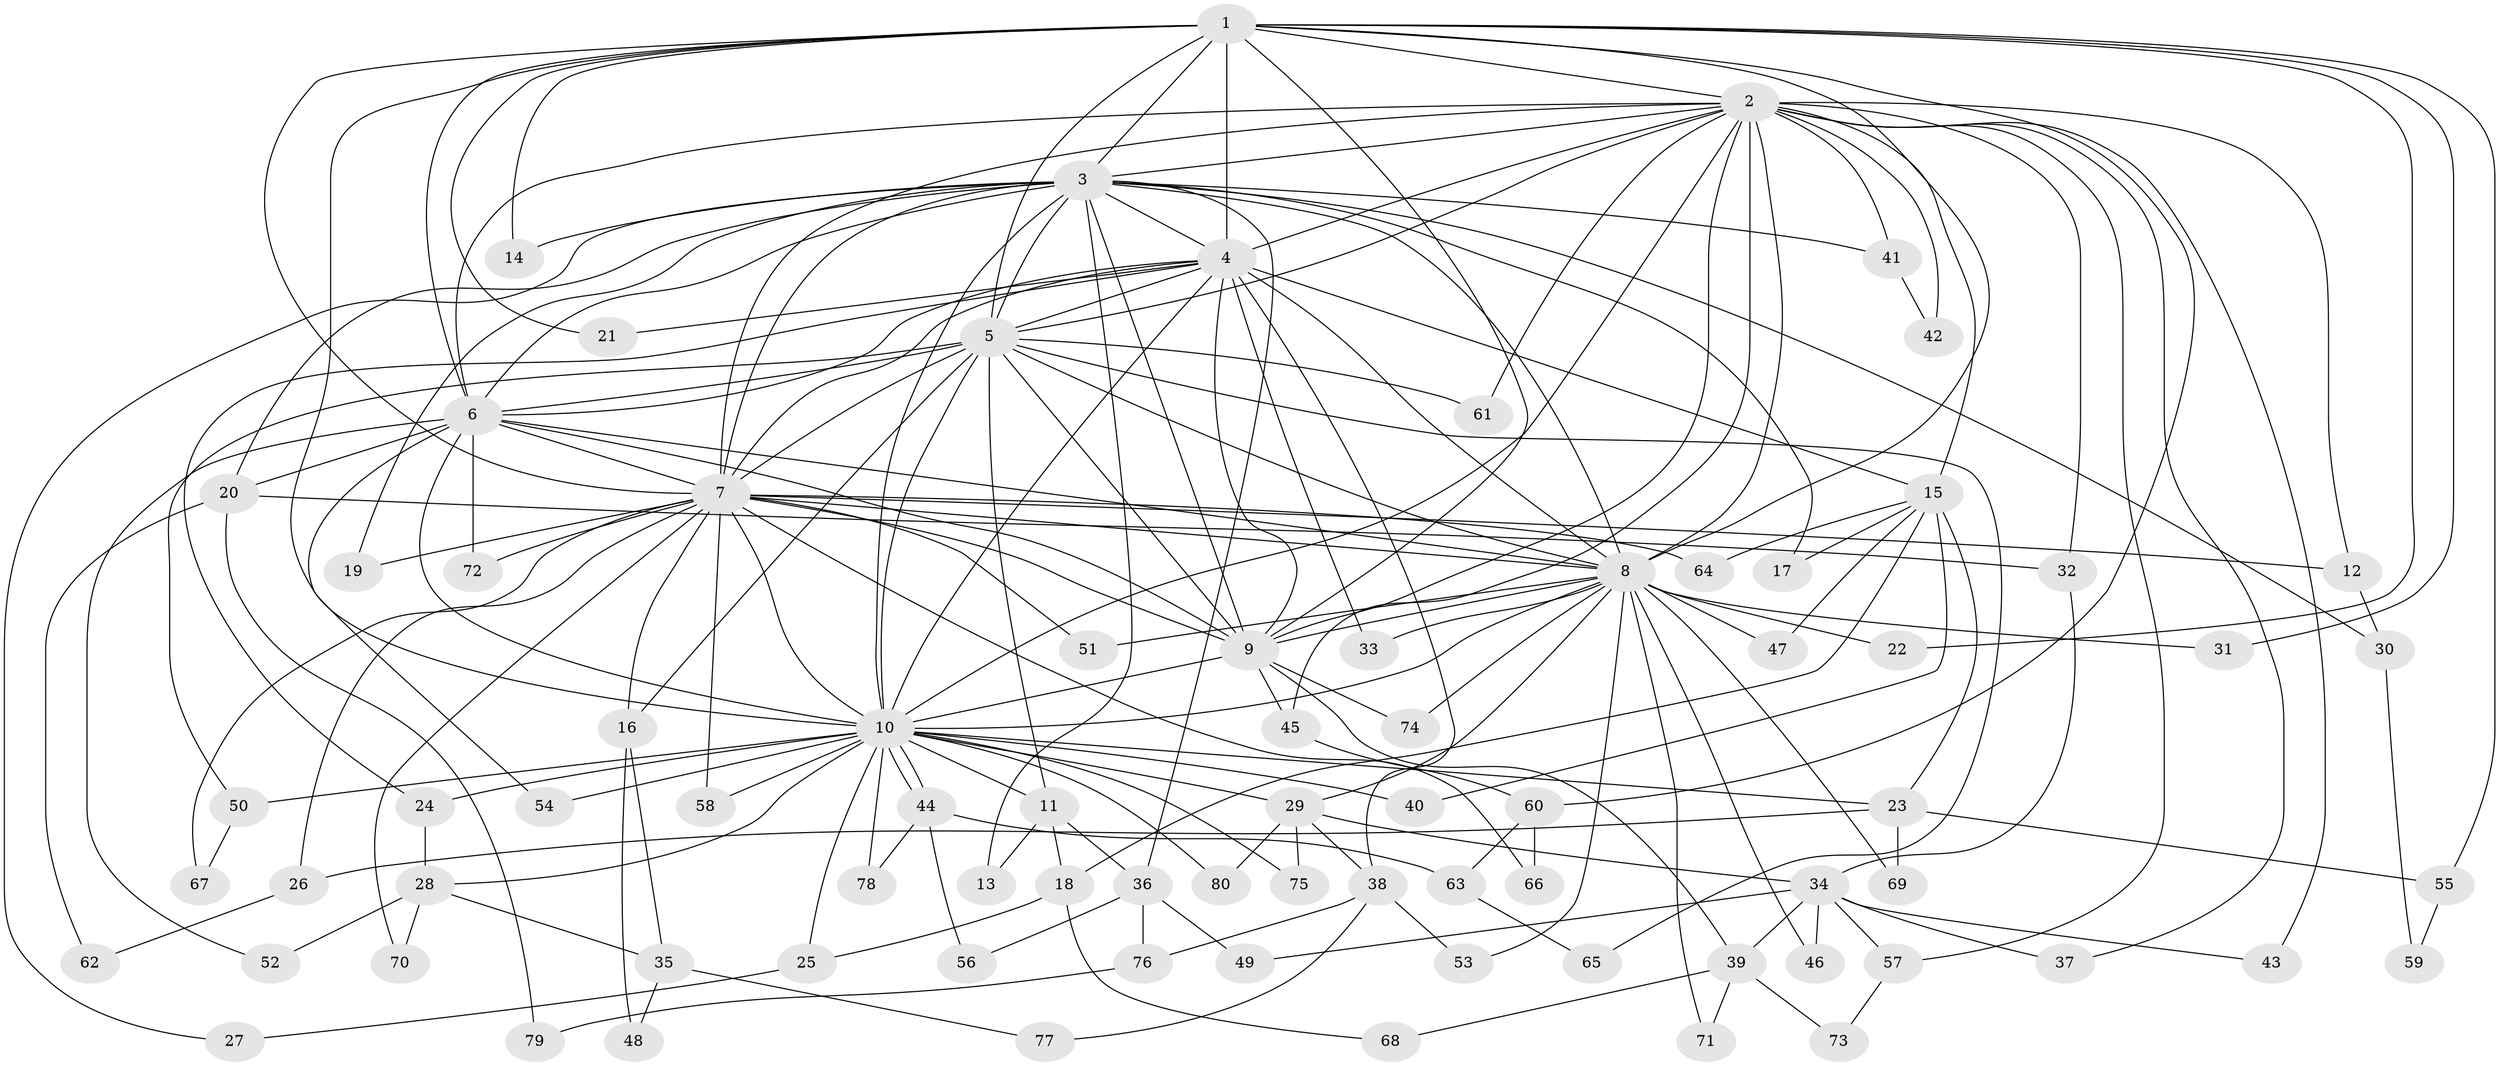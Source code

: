 // Generated by graph-tools (version 1.1) at 2025/13/03/09/25 04:13:43]
// undirected, 80 vertices, 185 edges
graph export_dot {
graph [start="1"]
  node [color=gray90,style=filled];
  1;
  2;
  3;
  4;
  5;
  6;
  7;
  8;
  9;
  10;
  11;
  12;
  13;
  14;
  15;
  16;
  17;
  18;
  19;
  20;
  21;
  22;
  23;
  24;
  25;
  26;
  27;
  28;
  29;
  30;
  31;
  32;
  33;
  34;
  35;
  36;
  37;
  38;
  39;
  40;
  41;
  42;
  43;
  44;
  45;
  46;
  47;
  48;
  49;
  50;
  51;
  52;
  53;
  54;
  55;
  56;
  57;
  58;
  59;
  60;
  61;
  62;
  63;
  64;
  65;
  66;
  67;
  68;
  69;
  70;
  71;
  72;
  73;
  74;
  75;
  76;
  77;
  78;
  79;
  80;
  1 -- 2;
  1 -- 3;
  1 -- 4;
  1 -- 5;
  1 -- 6;
  1 -- 7;
  1 -- 8;
  1 -- 9;
  1 -- 10;
  1 -- 14;
  1 -- 21;
  1 -- 22;
  1 -- 31;
  1 -- 55;
  1 -- 60;
  2 -- 3;
  2 -- 4;
  2 -- 5;
  2 -- 6;
  2 -- 7;
  2 -- 8;
  2 -- 9;
  2 -- 10;
  2 -- 12;
  2 -- 15;
  2 -- 32;
  2 -- 37;
  2 -- 41;
  2 -- 42;
  2 -- 43;
  2 -- 45;
  2 -- 57;
  2 -- 61;
  3 -- 4;
  3 -- 5;
  3 -- 6;
  3 -- 7;
  3 -- 8;
  3 -- 9;
  3 -- 10;
  3 -- 13;
  3 -- 14;
  3 -- 17;
  3 -- 19;
  3 -- 20;
  3 -- 27;
  3 -- 30;
  3 -- 36;
  3 -- 41;
  4 -- 5;
  4 -- 6;
  4 -- 7;
  4 -- 8;
  4 -- 9;
  4 -- 10;
  4 -- 15;
  4 -- 21;
  4 -- 24;
  4 -- 33;
  4 -- 38;
  5 -- 6;
  5 -- 7;
  5 -- 8;
  5 -- 9;
  5 -- 10;
  5 -- 11;
  5 -- 16;
  5 -- 50;
  5 -- 61;
  5 -- 65;
  6 -- 7;
  6 -- 8;
  6 -- 9;
  6 -- 10;
  6 -- 20;
  6 -- 52;
  6 -- 54;
  6 -- 72;
  7 -- 8;
  7 -- 9;
  7 -- 10;
  7 -- 12;
  7 -- 16;
  7 -- 19;
  7 -- 26;
  7 -- 51;
  7 -- 58;
  7 -- 64;
  7 -- 66;
  7 -- 67;
  7 -- 70;
  7 -- 72;
  8 -- 9;
  8 -- 10;
  8 -- 22;
  8 -- 29;
  8 -- 31;
  8 -- 33;
  8 -- 46;
  8 -- 47;
  8 -- 51;
  8 -- 53;
  8 -- 69;
  8 -- 71;
  8 -- 74;
  9 -- 10;
  9 -- 39;
  9 -- 45;
  9 -- 74;
  10 -- 11;
  10 -- 23;
  10 -- 24;
  10 -- 25;
  10 -- 28;
  10 -- 29;
  10 -- 40;
  10 -- 44;
  10 -- 44;
  10 -- 50;
  10 -- 54;
  10 -- 58;
  10 -- 75;
  10 -- 78;
  10 -- 80;
  11 -- 13;
  11 -- 18;
  11 -- 36;
  12 -- 30;
  15 -- 17;
  15 -- 18;
  15 -- 23;
  15 -- 40;
  15 -- 47;
  15 -- 64;
  16 -- 35;
  16 -- 48;
  18 -- 25;
  18 -- 68;
  20 -- 32;
  20 -- 62;
  20 -- 79;
  23 -- 26;
  23 -- 55;
  23 -- 69;
  24 -- 28;
  25 -- 27;
  26 -- 62;
  28 -- 35;
  28 -- 52;
  28 -- 70;
  29 -- 34;
  29 -- 38;
  29 -- 75;
  29 -- 80;
  30 -- 59;
  32 -- 34;
  34 -- 37;
  34 -- 39;
  34 -- 43;
  34 -- 46;
  34 -- 49;
  34 -- 57;
  35 -- 48;
  35 -- 77;
  36 -- 49;
  36 -- 56;
  36 -- 76;
  38 -- 53;
  38 -- 76;
  38 -- 77;
  39 -- 68;
  39 -- 71;
  39 -- 73;
  41 -- 42;
  44 -- 56;
  44 -- 63;
  44 -- 78;
  45 -- 60;
  50 -- 67;
  55 -- 59;
  57 -- 73;
  60 -- 63;
  60 -- 66;
  63 -- 65;
  76 -- 79;
}
